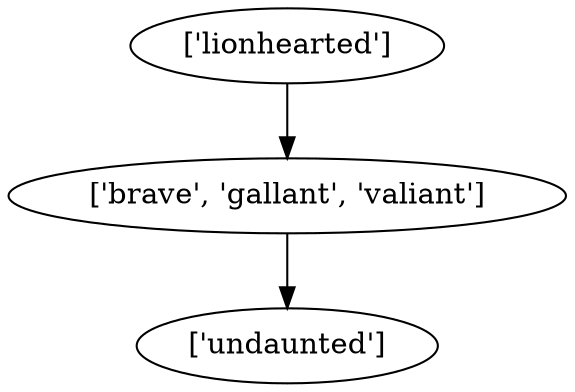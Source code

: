 strict digraph  {
	"['lionhearted']" -> "['brave', 'gallant', 'valiant']";
	"['brave', 'gallant', 'valiant']" -> "['undaunted']";
}
